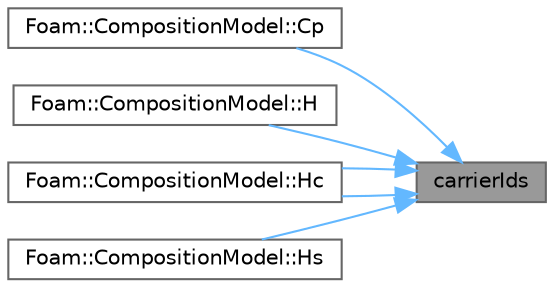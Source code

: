 digraph "carrierIds"
{
 // LATEX_PDF_SIZE
  bgcolor="transparent";
  edge [fontname=Helvetica,fontsize=10,labelfontname=Helvetica,labelfontsize=10];
  node [fontname=Helvetica,fontsize=10,shape=box,height=0.2,width=0.4];
  rankdir="RL";
  Node1 [id="Node000001",label="carrierIds",height=0.2,width=0.4,color="gray40", fillcolor="grey60", style="filled", fontcolor="black",tooltip=" "];
  Node1 -> Node2 [id="edge1_Node000001_Node000002",dir="back",color="steelblue1",style="solid",tooltip=" "];
  Node2 [id="Node000002",label="Foam::CompositionModel::Cp",height=0.2,width=0.4,color="grey40", fillcolor="white", style="filled",URL="$classFoam_1_1CompositionModel.html#abbf0cc7a61c14ca28c66723091009378",tooltip=" "];
  Node1 -> Node3 [id="edge2_Node000001_Node000003",dir="back",color="steelblue1",style="solid",tooltip=" "];
  Node3 [id="Node000003",label="Foam::CompositionModel::H",height=0.2,width=0.4,color="grey40", fillcolor="white", style="filled",URL="$classFoam_1_1CompositionModel.html#a3456c72367dc01eafe6d13ebc9f7b24d",tooltip=" "];
  Node1 -> Node4 [id="edge3_Node000001_Node000004",dir="back",color="steelblue1",style="solid",tooltip=" "];
  Node4 [id="Node000004",label="Foam::CompositionModel::Hc",height=0.2,width=0.4,color="grey40", fillcolor="white", style="filled",URL="$classFoam_1_1CompositionModel.html#aa860f729f03d5c1473b01ab73f9ed6d9",tooltip=" "];
  Node1 -> Node4 [id="edge4_Node000001_Node000004",dir="back",color="steelblue1",style="solid",tooltip=" "];
  Node1 -> Node5 [id="edge5_Node000001_Node000005",dir="back",color="steelblue1",style="solid",tooltip=" "];
  Node5 [id="Node000005",label="Foam::CompositionModel::Hs",height=0.2,width=0.4,color="grey40", fillcolor="white", style="filled",URL="$classFoam_1_1CompositionModel.html#abfcdbe074fed774502a051ee464c1066",tooltip=" "];
}
